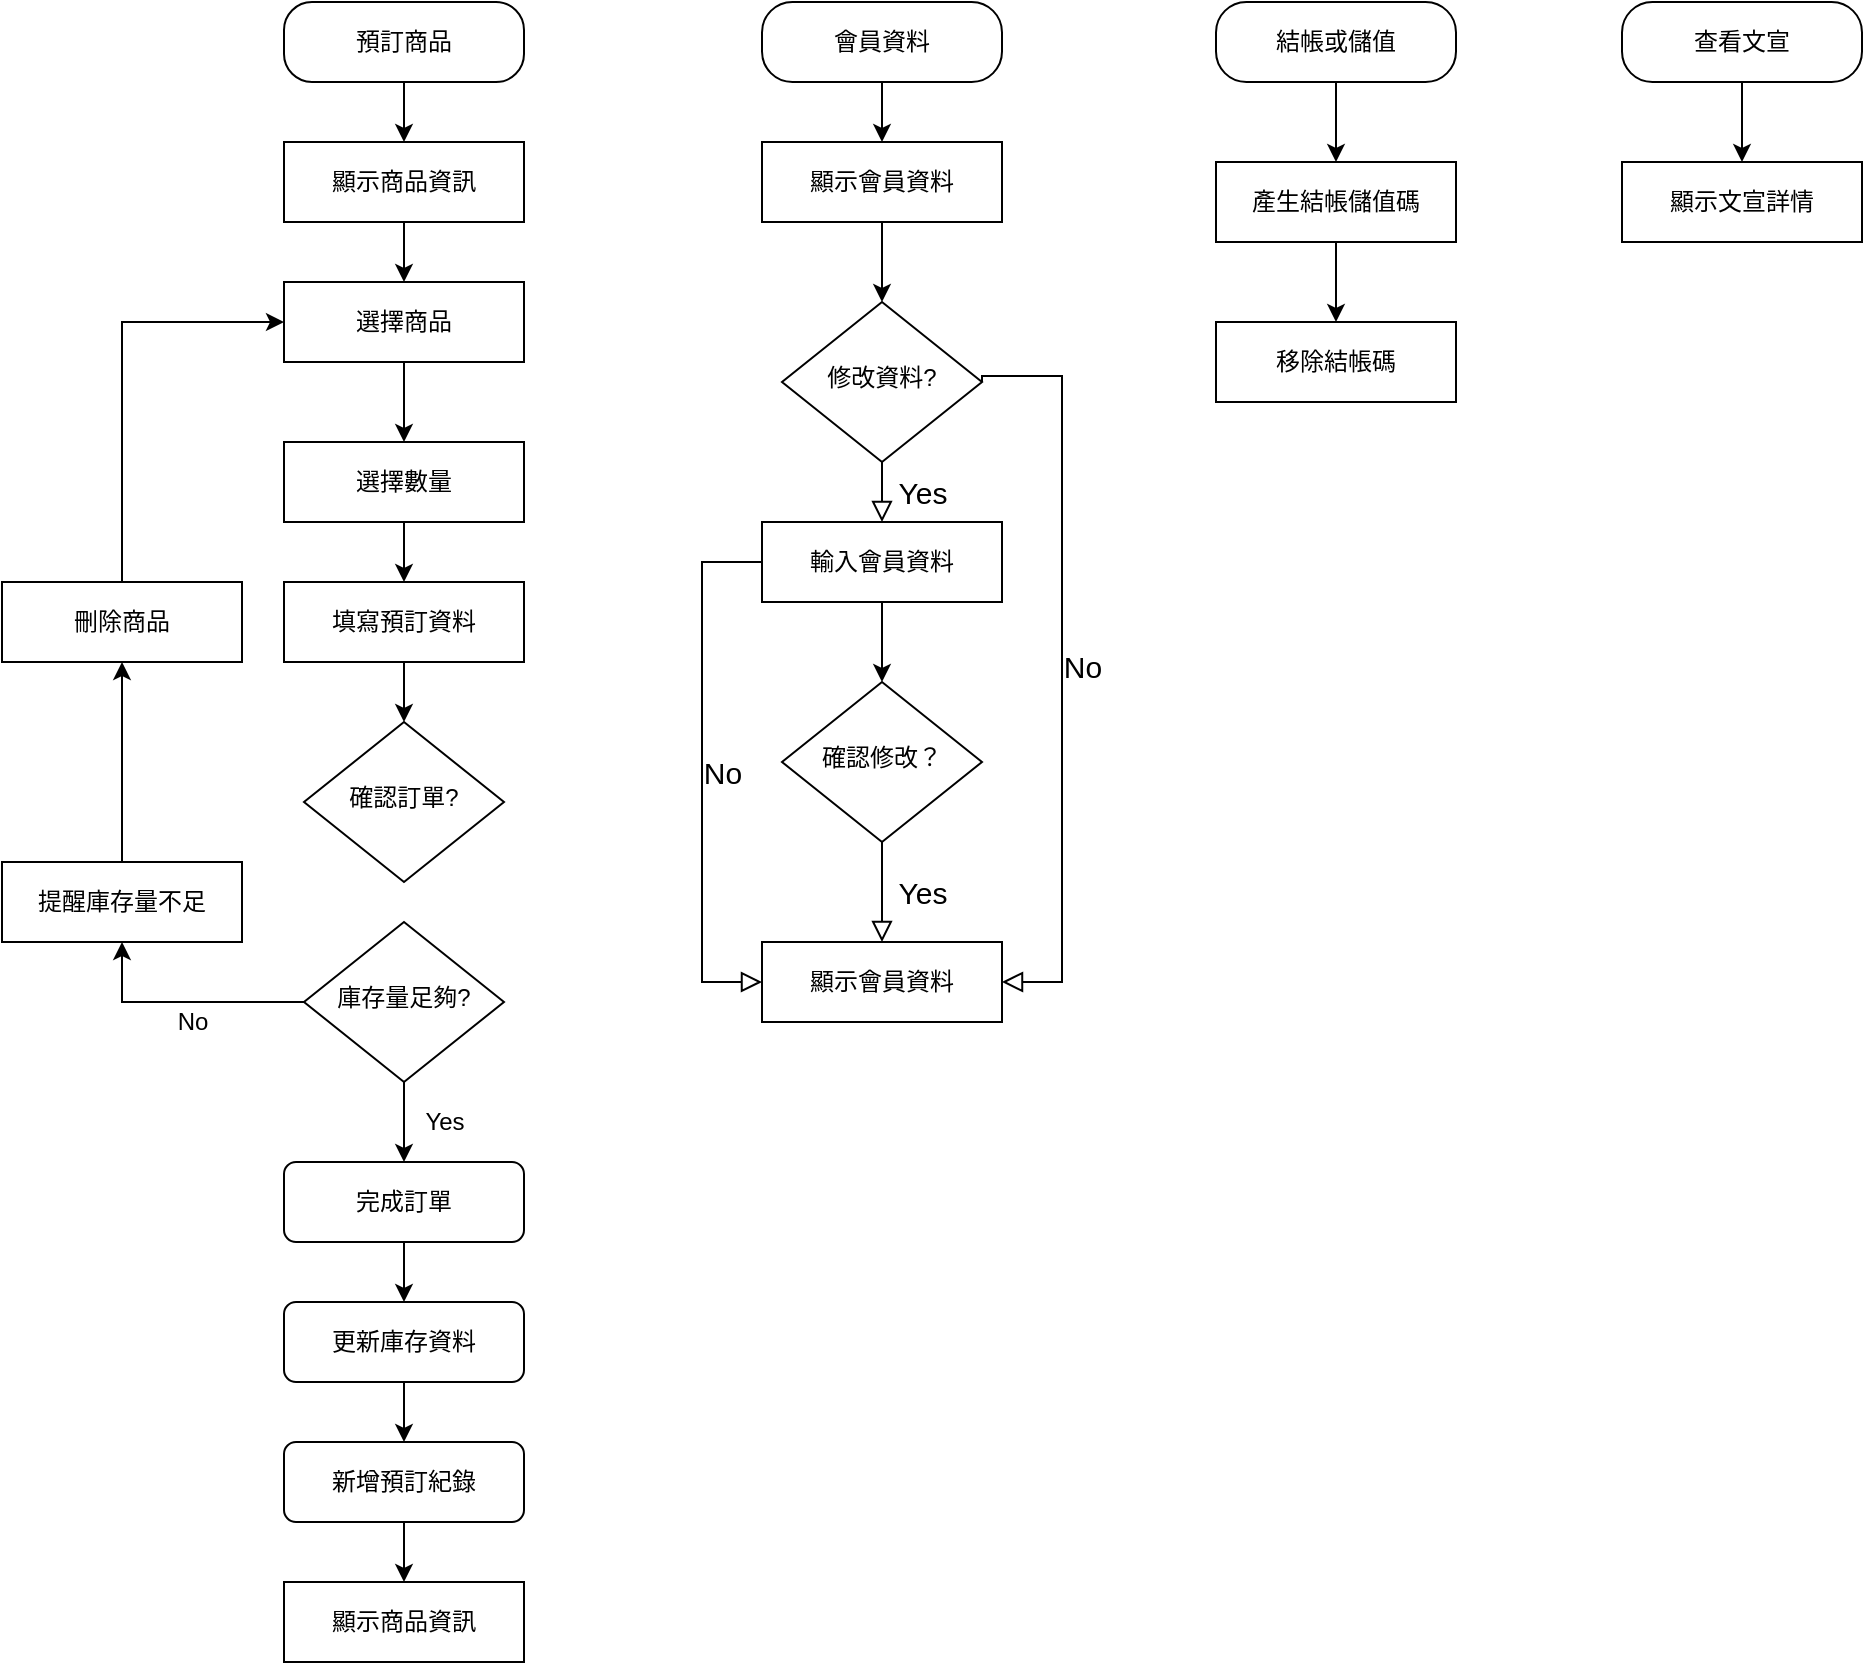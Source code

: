 <mxfile version="12.9.13" type="device"><diagram id="za3F7wMzg3rBDjgxciWm" name="第1頁"><mxGraphModel dx="1086" dy="806" grid="1" gridSize="10" guides="1" tooltips="1" connect="1" arrows="1" fold="1" page="1" pageScale="1" pageWidth="827" pageHeight="1169" math="0" shadow="0"><root><mxCell id="0"/><mxCell id="1" parent="0"/><mxCell id="mNCDRYkKSjg3ixtuYNZf-16" style="edgeStyle=orthogonalEdgeStyle;rounded=0;orthogonalLoop=1;jettySize=auto;html=1;entryX=0.5;entryY=0;entryDx=0;entryDy=0;" parent="1" source="IgiLTd8gQdVTNwE0T_IH-2" target="mNCDRYkKSjg3ixtuYNZf-15" edge="1"><mxGeometry relative="1" as="geometry"/></mxCell><mxCell id="IgiLTd8gQdVTNwE0T_IH-2" value="預訂商品" style="rounded=1;whiteSpace=wrap;html=1;arcSize=35;" parent="1" vertex="1"><mxGeometry x="241" y="110" width="120" height="40" as="geometry"/></mxCell><mxCell id="mNCDRYkKSjg3ixtuYNZf-19" style="edgeStyle=orthogonalEdgeStyle;rounded=0;orthogonalLoop=1;jettySize=auto;html=1;entryX=0.5;entryY=0;entryDx=0;entryDy=0;" parent="1" source="IgiLTd8gQdVTNwE0T_IH-3" target="mNCDRYkKSjg3ixtuYNZf-18" edge="1"><mxGeometry relative="1" as="geometry"/></mxCell><mxCell id="IgiLTd8gQdVTNwE0T_IH-3" value="新增預訂紀錄" style="rounded=1;whiteSpace=wrap;html=1;" parent="1" vertex="1"><mxGeometry x="241" y="830" width="120" height="40" as="geometry"/></mxCell><mxCell id="IgiLTd8gQdVTNwE0T_IH-4" value="" style="edgeStyle=orthogonalEdgeStyle;rounded=0;orthogonalLoop=1;jettySize=auto;html=1;" parent="1" source="IgiLTd8gQdVTNwE0T_IH-15" target="IgiLTd8gQdVTNwE0T_IH-3" edge="1"><mxGeometry relative="1" as="geometry"/></mxCell><mxCell id="IgiLTd8gQdVTNwE0T_IH-8" value="" style="edgeStyle=orthogonalEdgeStyle;rounded=0;orthogonalLoop=1;jettySize=auto;html=1;entryX=0.5;entryY=0;entryDx=0;entryDy=0;" parent="1" source="IgiLTd8gQdVTNwE0T_IH-10" target="IgiLTd8gQdVTNwE0T_IH-22" edge="1"><mxGeometry relative="1" as="geometry"><mxPoint x="301" y="690" as="targetPoint"/></mxGeometry></mxCell><mxCell id="IgiLTd8gQdVTNwE0T_IH-9" style="edgeStyle=orthogonalEdgeStyle;rounded=0;orthogonalLoop=1;jettySize=auto;html=1;entryX=0.5;entryY=1;entryDx=0;entryDy=0;" parent="1" source="IgiLTd8gQdVTNwE0T_IH-10" target="IgiLTd8gQdVTNwE0T_IH-19" edge="1"><mxGeometry relative="1" as="geometry"/></mxCell><mxCell id="IgiLTd8gQdVTNwE0T_IH-10" value="庫存量足夠?" style="rhombus;whiteSpace=wrap;html=1;shadow=0;fontFamily=Helvetica;fontSize=12;align=center;strokeWidth=1;spacing=6;spacingTop=-4;" parent="1" vertex="1"><mxGeometry x="251" y="570" width="100" height="80" as="geometry"/></mxCell><mxCell id="IgiLTd8gQdVTNwE0T_IH-15" value="更新庫存資料" style="rounded=1;whiteSpace=wrap;html=1;" parent="1" vertex="1"><mxGeometry x="241" y="760" width="120" height="40" as="geometry"/></mxCell><mxCell id="IgiLTd8gQdVTNwE0T_IH-17" value="Yes" style="text;html=1;align=center;verticalAlign=middle;resizable=0;points=[];autosize=1;" parent="1" vertex="1"><mxGeometry x="301" y="660" width="40" height="20" as="geometry"/></mxCell><mxCell id="IgiLTd8gQdVTNwE0T_IH-18" style="edgeStyle=orthogonalEdgeStyle;rounded=0;orthogonalLoop=1;jettySize=auto;html=1;entryX=0;entryY=0.5;entryDx=0;entryDy=0;exitX=0.5;exitY=0;exitDx=0;exitDy=0;" parent="1" source="DsbGaKqsKU5mqtBvOFoj-16" target="DsbGaKqsKU5mqtBvOFoj-6" edge="1"><mxGeometry relative="1" as="geometry"><Array as="points"><mxPoint x="160" y="370"/><mxPoint x="160" y="270"/></Array><mxPoint x="241" y="510" as="targetPoint"/></mxGeometry></mxCell><mxCell id="DsbGaKqsKU5mqtBvOFoj-17" style="edgeStyle=orthogonalEdgeStyle;rounded=0;orthogonalLoop=1;jettySize=auto;html=1;entryX=0.5;entryY=1;entryDx=0;entryDy=0;" parent="1" source="IgiLTd8gQdVTNwE0T_IH-19" target="DsbGaKqsKU5mqtBvOFoj-16" edge="1"><mxGeometry relative="1" as="geometry"/></mxCell><mxCell id="IgiLTd8gQdVTNwE0T_IH-19" value="提醒庫存量不足" style="rounded=1;whiteSpace=wrap;html=1;arcSize=0;" parent="1" vertex="1"><mxGeometry x="100" y="540" width="120" height="40" as="geometry"/></mxCell><mxCell id="IgiLTd8gQdVTNwE0T_IH-20" value="No" style="text;html=1;align=center;verticalAlign=middle;resizable=0;points=[];autosize=1;" parent="1" vertex="1"><mxGeometry x="180" y="610" width="30" height="20" as="geometry"/></mxCell><mxCell id="IgiLTd8gQdVTNwE0T_IH-21" style="edgeStyle=orthogonalEdgeStyle;rounded=0;orthogonalLoop=1;jettySize=auto;html=1;entryX=0.5;entryY=0;entryDx=0;entryDy=0;" parent="1" source="IgiLTd8gQdVTNwE0T_IH-22" target="IgiLTd8gQdVTNwE0T_IH-15" edge="1"><mxGeometry relative="1" as="geometry"/></mxCell><mxCell id="IgiLTd8gQdVTNwE0T_IH-22" value="完成訂單" style="rounded=1;whiteSpace=wrap;html=1;" parent="1" vertex="1"><mxGeometry x="241" y="690" width="120" height="40" as="geometry"/></mxCell><mxCell id="IgiLTd8gQdVTNwE0T_IH-31" style="edgeStyle=orthogonalEdgeStyle;rounded=0;orthogonalLoop=1;jettySize=auto;html=1;entryX=0.5;entryY=0;entryDx=0;entryDy=0;" parent="1" source="IgiLTd8gQdVTNwE0T_IH-32" target="IgiLTd8gQdVTNwE0T_IH-49" edge="1"><mxGeometry relative="1" as="geometry"/></mxCell><mxCell id="IgiLTd8gQdVTNwE0T_IH-32" value="會員資料" style="rounded=1;whiteSpace=wrap;html=1;fontSize=12;glass=0;strokeWidth=1;shadow=0;arcSize=38;" parent="1" vertex="1"><mxGeometry x="480" y="110" width="120" height="40" as="geometry"/></mxCell><mxCell id="IgiLTd8gQdVTNwE0T_IH-35" value="修改資料?" style="rhombus;whiteSpace=wrap;html=1;shadow=0;fontFamily=Helvetica;fontSize=12;align=center;strokeWidth=1;spacing=6;spacingTop=-4;" parent="1" vertex="1"><mxGeometry x="490" y="260" width="100" height="80" as="geometry"/></mxCell><mxCell id="IgiLTd8gQdVTNwE0T_IH-36" value="" style="edgeStyle=orthogonalEdgeStyle;rounded=0;orthogonalLoop=1;jettySize=auto;html=1;" parent="1" source="IgiLTd8gQdVTNwE0T_IH-37" target="IgiLTd8gQdVTNwE0T_IH-41" edge="1"><mxGeometry relative="1" as="geometry"/></mxCell><mxCell id="IgiLTd8gQdVTNwE0T_IH-37" value="輸入會員資料" style="rounded=1;whiteSpace=wrap;html=1;fontSize=12;glass=0;strokeWidth=1;shadow=0;arcSize=0;" parent="1" vertex="1"><mxGeometry x="480" y="370" width="120" height="40" as="geometry"/></mxCell><mxCell id="IgiLTd8gQdVTNwE0T_IH-38" value="顯示會員資料" style="rounded=1;whiteSpace=wrap;html=1;fontSize=12;glass=0;strokeWidth=1;shadow=0;arcSize=0;" parent="1" vertex="1"><mxGeometry x="480" y="580" width="120" height="40" as="geometry"/></mxCell><mxCell id="IgiLTd8gQdVTNwE0T_IH-41" value="確認修改？" style="rhombus;whiteSpace=wrap;html=1;shadow=0;fontFamily=Helvetica;fontSize=12;align=center;strokeWidth=1;spacing=6;spacingTop=-4;" parent="1" vertex="1"><mxGeometry x="490" y="450" width="100" height="80" as="geometry"/></mxCell><mxCell id="IgiLTd8gQdVTNwE0T_IH-48" style="edgeStyle=orthogonalEdgeStyle;rounded=0;orthogonalLoop=1;jettySize=auto;html=1;entryX=0.5;entryY=0;entryDx=0;entryDy=0;" parent="1" source="IgiLTd8gQdVTNwE0T_IH-49" target="IgiLTd8gQdVTNwE0T_IH-35" edge="1"><mxGeometry relative="1" as="geometry"/></mxCell><mxCell id="IgiLTd8gQdVTNwE0T_IH-49" value="顯示會員資料" style="rounded=1;whiteSpace=wrap;html=1;fontSize=12;glass=0;strokeWidth=1;shadow=0;arcSize=0;" parent="1" vertex="1"><mxGeometry x="480" y="180" width="120" height="40" as="geometry"/></mxCell><mxCell id="ZSUMXJ4Wx7tnutwNvuMR-10" style="edgeStyle=orthogonalEdgeStyle;rounded=0;orthogonalLoop=1;jettySize=auto;html=1;entryX=0.5;entryY=0;entryDx=0;entryDy=0;" parent="1" source="ZSUMXJ4Wx7tnutwNvuMR-7" target="ZSUMXJ4Wx7tnutwNvuMR-11" edge="1"><mxGeometry relative="1" as="geometry"><mxPoint x="767.0" y="270" as="targetPoint"/></mxGeometry></mxCell><mxCell id="ZSUMXJ4Wx7tnutwNvuMR-7" value="產生結帳儲值碼" style="rounded=1;whiteSpace=wrap;html=1;fontSize=12;glass=0;strokeWidth=1;shadow=0;arcSize=0;" parent="1" vertex="1"><mxGeometry x="707" y="190" width="120" height="40" as="geometry"/></mxCell><mxCell id="ZSUMXJ4Wx7tnutwNvuMR-11" value="移除結帳碼" style="rounded=1;whiteSpace=wrap;html=1;fontSize=12;glass=0;strokeWidth=1;shadow=0;arcSize=0;" parent="1" vertex="1"><mxGeometry x="707" y="270" width="120" height="40" as="geometry"/></mxCell><mxCell id="DsbGaKqsKU5mqtBvOFoj-13" style="edgeStyle=orthogonalEdgeStyle;rounded=0;orthogonalLoop=1;jettySize=auto;html=1;entryX=0.5;entryY=0;entryDx=0;entryDy=0;" parent="1" source="DsbGaKqsKU5mqtBvOFoj-6" target="DsbGaKqsKU5mqtBvOFoj-7" edge="1"><mxGeometry relative="1" as="geometry"/></mxCell><mxCell id="DsbGaKqsKU5mqtBvOFoj-6" value="選擇商品" style="rounded=1;whiteSpace=wrap;html=1;fontSize=12;glass=0;strokeWidth=1;shadow=0;arcSize=0;" parent="1" vertex="1"><mxGeometry x="241" y="250" width="120" height="40" as="geometry"/></mxCell><mxCell id="DsbGaKqsKU5mqtBvOFoj-14" style="edgeStyle=orthogonalEdgeStyle;rounded=0;orthogonalLoop=1;jettySize=auto;html=1;entryX=0.5;entryY=0;entryDx=0;entryDy=0;" parent="1" source="DsbGaKqsKU5mqtBvOFoj-7" target="DsbGaKqsKU5mqtBvOFoj-9" edge="1"><mxGeometry relative="1" as="geometry"/></mxCell><mxCell id="DsbGaKqsKU5mqtBvOFoj-7" value="選擇數量" style="rounded=1;whiteSpace=wrap;html=1;fontSize=12;glass=0;strokeWidth=1;shadow=0;arcSize=0;" parent="1" vertex="1"><mxGeometry x="241" y="330" width="120" height="40" as="geometry"/></mxCell><mxCell id="DsbGaKqsKU5mqtBvOFoj-8" value="確認訂單?" style="rhombus;whiteSpace=wrap;html=1;shadow=0;fontFamily=Helvetica;fontSize=12;align=center;strokeWidth=1;spacing=6;spacingTop=-4;" parent="1" vertex="1"><mxGeometry x="251" y="470" width="100" height="80" as="geometry"/></mxCell><mxCell id="DsbGaKqsKU5mqtBvOFoj-15" style="edgeStyle=orthogonalEdgeStyle;rounded=0;orthogonalLoop=1;jettySize=auto;html=1;entryX=0.5;entryY=0;entryDx=0;entryDy=0;" parent="1" source="DsbGaKqsKU5mqtBvOFoj-9" target="DsbGaKqsKU5mqtBvOFoj-8" edge="1"><mxGeometry relative="1" as="geometry"/></mxCell><mxCell id="DsbGaKqsKU5mqtBvOFoj-9" value="填寫預訂資料" style="rounded=1;whiteSpace=wrap;html=1;arcSize=0;" parent="1" vertex="1"><mxGeometry x="241" y="400" width="120" height="40" as="geometry"/></mxCell><mxCell id="DsbGaKqsKU5mqtBvOFoj-16" value="刪除商品" style="rounded=1;whiteSpace=wrap;html=1;arcSize=0;" parent="1" vertex="1"><mxGeometry x="100" y="400" width="120" height="40" as="geometry"/></mxCell><mxCell id="DsbGaKqsKU5mqtBvOFoj-20" value="No" style="edgeStyle=orthogonalEdgeStyle;rounded=0;html=1;jettySize=auto;orthogonalLoop=1;fontSize=15;endArrow=block;endFill=0;endSize=8;strokeWidth=1;shadow=0;labelBackgroundColor=none;exitX=1;exitY=0.5;exitDx=0;exitDy=0;entryX=1;entryY=0.5;entryDx=0;entryDy=0;" parent="1" source="IgiLTd8gQdVTNwE0T_IH-35" target="IgiLTd8gQdVTNwE0T_IH-38" edge="1"><mxGeometry y="10" relative="1" as="geometry"><mxPoint as="offset"/><mxPoint x="1057" y="296.87" as="sourcePoint"/><Array as="points"><mxPoint x="590" y="297"/><mxPoint x="630" y="297"/><mxPoint x="630" y="600"/></Array><mxPoint x="1069" y="700.62" as="targetPoint"/></mxGeometry></mxCell><mxCell id="mNCDRYkKSjg3ixtuYNZf-2" value="Yes" style="rounded=0;html=1;jettySize=auto;orthogonalLoop=1;fontSize=15;endArrow=block;endFill=0;endSize=8;strokeWidth=1;shadow=0;labelBackgroundColor=none;edgeStyle=orthogonalEdgeStyle;exitX=0.5;exitY=1;exitDx=0;exitDy=0;entryX=0.5;entryY=0;entryDx=0;entryDy=0;" parent="1" source="IgiLTd8gQdVTNwE0T_IH-35" target="IgiLTd8gQdVTNwE0T_IH-37" edge="1"><mxGeometry y="20" relative="1" as="geometry"><mxPoint as="offset"/><mxPoint x="710" y="365" as="sourcePoint"/><mxPoint x="710" y="450" as="targetPoint"/><Array as="points"><mxPoint x="540" y="350"/><mxPoint x="540" y="350"/></Array></mxGeometry></mxCell><mxCell id="mNCDRYkKSjg3ixtuYNZf-3" value="Yes" style="rounded=0;html=1;jettySize=auto;orthogonalLoop=1;fontSize=15;endArrow=block;endFill=0;endSize=8;strokeWidth=1;shadow=0;labelBackgroundColor=none;edgeStyle=orthogonalEdgeStyle;exitX=0.5;exitY=1;exitDx=0;exitDy=0;entryX=0.5;entryY=0;entryDx=0;entryDy=0;" parent="1" source="IgiLTd8gQdVTNwE0T_IH-41" target="IgiLTd8gQdVTNwE0T_IH-38" edge="1"><mxGeometry y="20" relative="1" as="geometry"><mxPoint as="offset"/><mxPoint x="550" y="350" as="sourcePoint"/><mxPoint x="550" y="380" as="targetPoint"/><Array as="points"><mxPoint x="540" y="560"/><mxPoint x="540" y="560"/></Array></mxGeometry></mxCell><mxCell id="mNCDRYkKSjg3ixtuYNZf-4" value="No" style="edgeStyle=orthogonalEdgeStyle;rounded=0;html=1;jettySize=auto;orthogonalLoop=1;fontSize=15;endArrow=block;endFill=0;endSize=8;strokeWidth=1;shadow=0;labelBackgroundColor=none;exitX=0;exitY=0.5;exitDx=0;exitDy=0;entryX=0;entryY=0.5;entryDx=0;entryDy=0;" parent="1" source="IgiLTd8gQdVTNwE0T_IH-37" target="IgiLTd8gQdVTNwE0T_IH-38" edge="1"><mxGeometry y="10" relative="1" as="geometry"><mxPoint as="offset"/><mxPoint x="600" y="310" as="sourcePoint"/><Array as="points"><mxPoint x="450" y="390"/><mxPoint x="450" y="600"/></Array><mxPoint x="610" y="610" as="targetPoint"/></mxGeometry></mxCell><mxCell id="mNCDRYkKSjg3ixtuYNZf-7" style="edgeStyle=orthogonalEdgeStyle;rounded=0;orthogonalLoop=1;jettySize=auto;html=1;entryX=0.5;entryY=0;entryDx=0;entryDy=0;" parent="1" source="mNCDRYkKSjg3ixtuYNZf-5" target="ZSUMXJ4Wx7tnutwNvuMR-7" edge="1"><mxGeometry relative="1" as="geometry"/></mxCell><mxCell id="mNCDRYkKSjg3ixtuYNZf-5" value="結帳或儲值" style="rounded=1;whiteSpace=wrap;html=1;fontSize=12;glass=0;strokeWidth=1;shadow=0;arcSize=38;" parent="1" vertex="1"><mxGeometry x="707" y="110" width="120" height="40" as="geometry"/></mxCell><mxCell id="mNCDRYkKSjg3ixtuYNZf-12" style="edgeStyle=orthogonalEdgeStyle;rounded=0;orthogonalLoop=1;jettySize=auto;html=1;entryX=0.5;entryY=0;entryDx=0;entryDy=0;" parent="1" source="mNCDRYkKSjg3ixtuYNZf-10" target="mNCDRYkKSjg3ixtuYNZf-11" edge="1"><mxGeometry relative="1" as="geometry"><mxPoint x="970" y="190" as="targetPoint"/></mxGeometry></mxCell><mxCell id="mNCDRYkKSjg3ixtuYNZf-10" value="查看文宣" style="rounded=1;whiteSpace=wrap;html=1;fontSize=12;glass=0;strokeWidth=1;shadow=0;arcSize=38;" parent="1" vertex="1"><mxGeometry x="910" y="110" width="120" height="40" as="geometry"/></mxCell><mxCell id="mNCDRYkKSjg3ixtuYNZf-11" value="顯示文宣詳情" style="rounded=1;whiteSpace=wrap;html=1;fontSize=12;glass=0;strokeWidth=1;shadow=0;arcSize=0;" parent="1" vertex="1"><mxGeometry x="910" y="190" width="120" height="40" as="geometry"/></mxCell><mxCell id="mNCDRYkKSjg3ixtuYNZf-17" style="edgeStyle=orthogonalEdgeStyle;rounded=0;orthogonalLoop=1;jettySize=auto;html=1;entryX=0.5;entryY=0;entryDx=0;entryDy=0;" parent="1" source="mNCDRYkKSjg3ixtuYNZf-15" target="DsbGaKqsKU5mqtBvOFoj-6" edge="1"><mxGeometry relative="1" as="geometry"/></mxCell><mxCell id="mNCDRYkKSjg3ixtuYNZf-15" value="顯示商品資訊" style="rounded=1;whiteSpace=wrap;html=1;fontSize=12;glass=0;strokeWidth=1;shadow=0;arcSize=0;" parent="1" vertex="1"><mxGeometry x="241" y="180" width="120" height="40" as="geometry"/></mxCell><mxCell id="mNCDRYkKSjg3ixtuYNZf-18" value="顯示商品資訊" style="rounded=1;whiteSpace=wrap;html=1;fontSize=12;glass=0;strokeWidth=1;shadow=0;arcSize=0;" parent="1" vertex="1"><mxGeometry x="241" y="900" width="120" height="40" as="geometry"/></mxCell></root></mxGraphModel></diagram></mxfile>